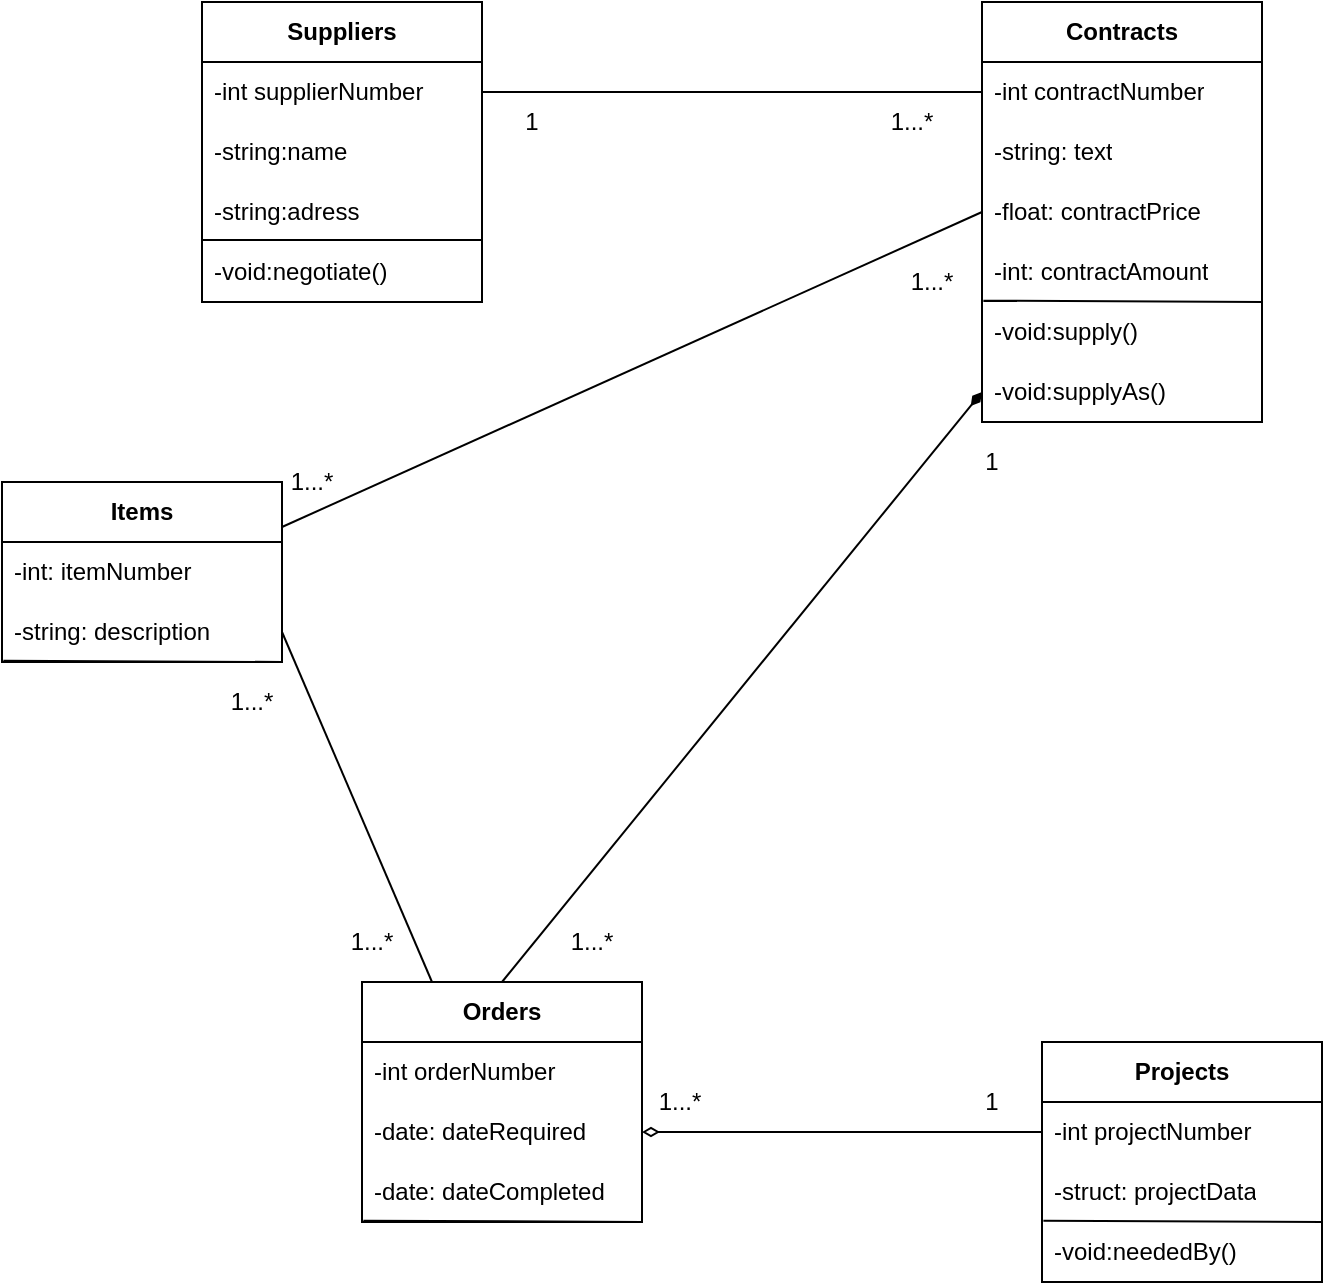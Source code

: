 <mxfile version="20.8.10" type="device"><diagram name="Page-1" id="imaHnynUroSWmO2MxjzD"><mxGraphModel dx="794" dy="519" grid="1" gridSize="10" guides="1" tooltips="1" connect="1" arrows="1" fold="1" page="1" pageScale="1" pageWidth="827" pageHeight="1169" math="0" shadow="0"><root><mxCell id="0"/><mxCell id="1" parent="0"/><mxCell id="Yc388Pl8Zp3_o5qfFSSh-4" value="&lt;b&gt;Suppliers&lt;/b&gt;" style="swimlane;fontStyle=0;childLayout=stackLayout;horizontal=1;startSize=30;horizontalStack=0;resizeParent=1;resizeParentMax=0;resizeLast=0;collapsible=1;marginBottom=0;whiteSpace=wrap;html=1;" vertex="1" parent="1"><mxGeometry x="150" width="140" height="150" as="geometry"/></mxCell><mxCell id="Yc388Pl8Zp3_o5qfFSSh-5" value="-int supplierNumber" style="text;strokeColor=none;fillColor=none;align=left;verticalAlign=middle;spacingLeft=4;spacingRight=4;overflow=hidden;points=[[0,0.5],[1,0.5]];portConstraint=eastwest;rotatable=0;whiteSpace=wrap;html=1;" vertex="1" parent="Yc388Pl8Zp3_o5qfFSSh-4"><mxGeometry y="30" width="140" height="30" as="geometry"/></mxCell><mxCell id="Yc388Pl8Zp3_o5qfFSSh-6" value="-string:name" style="text;strokeColor=none;fillColor=none;align=left;verticalAlign=middle;spacingLeft=4;spacingRight=4;overflow=hidden;points=[[0,0.5],[1,0.5]];portConstraint=eastwest;rotatable=0;whiteSpace=wrap;html=1;" vertex="1" parent="Yc388Pl8Zp3_o5qfFSSh-4"><mxGeometry y="60" width="140" height="30" as="geometry"/></mxCell><mxCell id="Yc388Pl8Zp3_o5qfFSSh-7" value="-string:adress" style="text;strokeColor=none;fillColor=none;align=left;verticalAlign=middle;spacingLeft=4;spacingRight=4;overflow=hidden;points=[[0,0.5],[1,0.5]];portConstraint=eastwest;rotatable=0;whiteSpace=wrap;html=1;" vertex="1" parent="Yc388Pl8Zp3_o5qfFSSh-4"><mxGeometry y="90" width="140" height="30" as="geometry"/></mxCell><mxCell id="Yc388Pl8Zp3_o5qfFSSh-8" value="-void:negotiate()" style="text;strokeColor=none;fillColor=none;align=left;verticalAlign=middle;spacingLeft=4;spacingRight=4;overflow=hidden;points=[[0,0.5],[1,0.5]];portConstraint=eastwest;rotatable=0;whiteSpace=wrap;html=1;" vertex="1" parent="Yc388Pl8Zp3_o5qfFSSh-4"><mxGeometry y="120" width="140" height="30" as="geometry"/></mxCell><mxCell id="Yc388Pl8Zp3_o5qfFSSh-10" value="" style="endArrow=none;html=1;rounded=0;" edge="1" parent="Yc388Pl8Zp3_o5qfFSSh-4"><mxGeometry width="50" height="50" relative="1" as="geometry"><mxPoint y="119" as="sourcePoint"/><mxPoint x="140" y="119" as="targetPoint"/></mxGeometry></mxCell><mxCell id="Yc388Pl8Zp3_o5qfFSSh-11" value="&lt;b&gt;Contracts&lt;/b&gt;" style="swimlane;fontStyle=0;childLayout=stackLayout;horizontal=1;startSize=30;horizontalStack=0;resizeParent=1;resizeParentMax=0;resizeLast=0;collapsible=1;marginBottom=0;whiteSpace=wrap;html=1;" vertex="1" parent="1"><mxGeometry x="540" width="140" height="210" as="geometry"/></mxCell><mxCell id="Yc388Pl8Zp3_o5qfFSSh-12" value="-int contractNumber" style="text;strokeColor=none;fillColor=none;align=left;verticalAlign=middle;spacingLeft=4;spacingRight=4;overflow=hidden;points=[[0,0.5],[1,0.5]];portConstraint=eastwest;rotatable=0;whiteSpace=wrap;html=1;" vertex="1" parent="Yc388Pl8Zp3_o5qfFSSh-11"><mxGeometry y="30" width="140" height="30" as="geometry"/></mxCell><mxCell id="Yc388Pl8Zp3_o5qfFSSh-18" value="-string: text" style="text;strokeColor=none;fillColor=none;align=left;verticalAlign=middle;spacingLeft=4;spacingRight=4;overflow=hidden;points=[[0,0.5],[1,0.5]];portConstraint=eastwest;rotatable=0;whiteSpace=wrap;html=1;" vertex="1" parent="Yc388Pl8Zp3_o5qfFSSh-11"><mxGeometry y="60" width="140" height="30" as="geometry"/></mxCell><mxCell id="Yc388Pl8Zp3_o5qfFSSh-13" value="-float: contractPrice" style="text;strokeColor=none;fillColor=none;align=left;verticalAlign=middle;spacingLeft=4;spacingRight=4;overflow=hidden;points=[[0,0.5],[1,0.5]];portConstraint=eastwest;rotatable=0;whiteSpace=wrap;html=1;" vertex="1" parent="Yc388Pl8Zp3_o5qfFSSh-11"><mxGeometry y="90" width="140" height="30" as="geometry"/></mxCell><mxCell id="Yc388Pl8Zp3_o5qfFSSh-19" value="-int: contractAmount" style="text;strokeColor=none;fillColor=none;align=left;verticalAlign=middle;spacingLeft=4;spacingRight=4;overflow=hidden;points=[[0,0.5],[1,0.5]];portConstraint=eastwest;rotatable=0;whiteSpace=wrap;html=1;" vertex="1" parent="Yc388Pl8Zp3_o5qfFSSh-11"><mxGeometry y="120" width="140" height="30" as="geometry"/></mxCell><mxCell id="Yc388Pl8Zp3_o5qfFSSh-15" value="-void:supply()" style="text;strokeColor=none;fillColor=none;align=left;verticalAlign=middle;spacingLeft=4;spacingRight=4;overflow=hidden;points=[[0,0.5],[1,0.5]];portConstraint=eastwest;rotatable=0;whiteSpace=wrap;html=1;" vertex="1" parent="Yc388Pl8Zp3_o5qfFSSh-11"><mxGeometry y="150" width="140" height="30" as="geometry"/></mxCell><mxCell id="Yc388Pl8Zp3_o5qfFSSh-17" value="" style="endArrow=none;html=1;rounded=0;exitX=1;exitY=0;exitDx=0;exitDy=0;exitPerimeter=0;entryX=0.005;entryY=-0.022;entryDx=0;entryDy=0;entryPerimeter=0;" edge="1" parent="Yc388Pl8Zp3_o5qfFSSh-11" source="Yc388Pl8Zp3_o5qfFSSh-15" target="Yc388Pl8Zp3_o5qfFSSh-15"><mxGeometry width="50" height="50" relative="1" as="geometry"><mxPoint x="-220" y="99" as="sourcePoint"/><mxPoint x="-80" y="99" as="targetPoint"/></mxGeometry></mxCell><mxCell id="Yc388Pl8Zp3_o5qfFSSh-34" value="-void:supplyAs()" style="text;strokeColor=none;fillColor=none;align=left;verticalAlign=middle;spacingLeft=4;spacingRight=4;overflow=hidden;points=[[0,0.5],[1,0.5]];portConstraint=eastwest;rotatable=0;whiteSpace=wrap;html=1;" vertex="1" parent="Yc388Pl8Zp3_o5qfFSSh-11"><mxGeometry y="180" width="140" height="30" as="geometry"/></mxCell><mxCell id="Yc388Pl8Zp3_o5qfFSSh-20" value="&lt;b&gt;Items&lt;/b&gt;" style="swimlane;fontStyle=0;childLayout=stackLayout;horizontal=1;startSize=30;horizontalStack=0;resizeParent=1;resizeParentMax=0;resizeLast=0;collapsible=1;marginBottom=0;whiteSpace=wrap;html=1;" vertex="1" parent="1"><mxGeometry x="50" y="240" width="140" height="90" as="geometry"/></mxCell><mxCell id="Yc388Pl8Zp3_o5qfFSSh-21" value="-int: itemNumber" style="text;strokeColor=none;fillColor=none;align=left;verticalAlign=middle;spacingLeft=4;spacingRight=4;overflow=hidden;points=[[0,0.5],[1,0.5]];portConstraint=eastwest;rotatable=0;whiteSpace=wrap;html=1;" vertex="1" parent="Yc388Pl8Zp3_o5qfFSSh-20"><mxGeometry y="30" width="140" height="30" as="geometry"/></mxCell><mxCell id="Yc388Pl8Zp3_o5qfFSSh-22" value="-string: description" style="text;strokeColor=none;fillColor=none;align=left;verticalAlign=middle;spacingLeft=4;spacingRight=4;overflow=hidden;points=[[0,0.5],[1,0.5]];portConstraint=eastwest;rotatable=0;whiteSpace=wrap;html=1;" vertex="1" parent="Yc388Pl8Zp3_o5qfFSSh-20"><mxGeometry y="60" width="140" height="30" as="geometry"/></mxCell><mxCell id="Yc388Pl8Zp3_o5qfFSSh-26" value="" style="endArrow=none;html=1;rounded=0;exitX=1;exitY=0;exitDx=0;exitDy=0;exitPerimeter=0;entryX=0.005;entryY=-0.022;entryDx=0;entryDy=0;entryPerimeter=0;" edge="1" parent="Yc388Pl8Zp3_o5qfFSSh-20"><mxGeometry width="50" height="50" relative="1" as="geometry"><mxPoint x="140" y="90" as="sourcePoint"/><mxPoint x="0.7" y="89.34" as="targetPoint"/></mxGeometry></mxCell><mxCell id="Yc388Pl8Zp3_o5qfFSSh-27" value="&lt;b&gt;Orders&lt;/b&gt;" style="swimlane;fontStyle=0;childLayout=stackLayout;horizontal=1;startSize=30;horizontalStack=0;resizeParent=1;resizeParentMax=0;resizeLast=0;collapsible=1;marginBottom=0;whiteSpace=wrap;html=1;" vertex="1" parent="1"><mxGeometry x="230" y="490" width="140" height="120" as="geometry"/></mxCell><mxCell id="Yc388Pl8Zp3_o5qfFSSh-28" value="-int orderNumber" style="text;strokeColor=none;fillColor=none;align=left;verticalAlign=middle;spacingLeft=4;spacingRight=4;overflow=hidden;points=[[0,0.5],[1,0.5]];portConstraint=eastwest;rotatable=0;whiteSpace=wrap;html=1;" vertex="1" parent="Yc388Pl8Zp3_o5qfFSSh-27"><mxGeometry y="30" width="140" height="30" as="geometry"/></mxCell><mxCell id="Yc388Pl8Zp3_o5qfFSSh-29" value="-date: dateRequired" style="text;strokeColor=none;fillColor=none;align=left;verticalAlign=middle;spacingLeft=4;spacingRight=4;overflow=hidden;points=[[0,0.5],[1,0.5]];portConstraint=eastwest;rotatable=0;whiteSpace=wrap;html=1;" vertex="1" parent="Yc388Pl8Zp3_o5qfFSSh-27"><mxGeometry y="60" width="140" height="30" as="geometry"/></mxCell><mxCell id="Yc388Pl8Zp3_o5qfFSSh-30" value="-date: dateCompleted" style="text;strokeColor=none;fillColor=none;align=left;verticalAlign=middle;spacingLeft=4;spacingRight=4;overflow=hidden;points=[[0,0.5],[1,0.5]];portConstraint=eastwest;rotatable=0;whiteSpace=wrap;html=1;" vertex="1" parent="Yc388Pl8Zp3_o5qfFSSh-27"><mxGeometry y="90" width="140" height="30" as="geometry"/></mxCell><mxCell id="Yc388Pl8Zp3_o5qfFSSh-33" value="" style="endArrow=none;html=1;rounded=0;exitX=1;exitY=0;exitDx=0;exitDy=0;exitPerimeter=0;entryX=0.005;entryY=-0.022;entryDx=0;entryDy=0;entryPerimeter=0;" edge="1" parent="Yc388Pl8Zp3_o5qfFSSh-27"><mxGeometry width="50" height="50" relative="1" as="geometry"><mxPoint x="140" y="120" as="sourcePoint"/><mxPoint x="0.7" y="119.34" as="targetPoint"/></mxGeometry></mxCell><mxCell id="Yc388Pl8Zp3_o5qfFSSh-35" value="&lt;b&gt;Projects&lt;/b&gt;" style="swimlane;fontStyle=0;childLayout=stackLayout;horizontal=1;startSize=30;horizontalStack=0;resizeParent=1;resizeParentMax=0;resizeLast=0;collapsible=1;marginBottom=0;whiteSpace=wrap;html=1;" vertex="1" parent="1"><mxGeometry x="570" y="520" width="140" height="120" as="geometry"/></mxCell><mxCell id="Yc388Pl8Zp3_o5qfFSSh-36" value="-int projectNumber" style="text;strokeColor=none;fillColor=none;align=left;verticalAlign=middle;spacingLeft=4;spacingRight=4;overflow=hidden;points=[[0,0.5],[1,0.5]];portConstraint=eastwest;rotatable=0;whiteSpace=wrap;html=1;" vertex="1" parent="Yc388Pl8Zp3_o5qfFSSh-35"><mxGeometry y="30" width="140" height="30" as="geometry"/></mxCell><mxCell id="Yc388Pl8Zp3_o5qfFSSh-37" value="-struct: projectData" style="text;strokeColor=none;fillColor=none;align=left;verticalAlign=middle;spacingLeft=4;spacingRight=4;overflow=hidden;points=[[0,0.5],[1,0.5]];portConstraint=eastwest;rotatable=0;whiteSpace=wrap;html=1;" vertex="1" parent="Yc388Pl8Zp3_o5qfFSSh-35"><mxGeometry y="60" width="140" height="30" as="geometry"/></mxCell><mxCell id="Yc388Pl8Zp3_o5qfFSSh-39" value="-void:neededBy()" style="text;strokeColor=none;fillColor=none;align=left;verticalAlign=middle;spacingLeft=4;spacingRight=4;overflow=hidden;points=[[0,0.5],[1,0.5]];portConstraint=eastwest;rotatable=0;whiteSpace=wrap;html=1;" vertex="1" parent="Yc388Pl8Zp3_o5qfFSSh-35"><mxGeometry y="90" width="140" height="30" as="geometry"/></mxCell><mxCell id="Yc388Pl8Zp3_o5qfFSSh-40" value="" style="endArrow=none;html=1;rounded=0;exitX=1;exitY=0;exitDx=0;exitDy=0;exitPerimeter=0;entryX=0.005;entryY=-0.022;entryDx=0;entryDy=0;entryPerimeter=0;" edge="1" parent="Yc388Pl8Zp3_o5qfFSSh-35" source="Yc388Pl8Zp3_o5qfFSSh-39" target="Yc388Pl8Zp3_o5qfFSSh-39"><mxGeometry width="50" height="50" relative="1" as="geometry"><mxPoint x="-220" y="99" as="sourcePoint"/><mxPoint x="-80" y="99" as="targetPoint"/></mxGeometry></mxCell><mxCell id="Yc388Pl8Zp3_o5qfFSSh-42" value="" style="endArrow=diamondThin;html=1;rounded=0;exitX=0;exitY=0.5;exitDx=0;exitDy=0;entryX=1;entryY=0.5;entryDx=0;entryDy=0;endFill=0;jumpSize=15;targetPerimeterSpacing=8;sourcePerimeterSpacing=6;" edge="1" parent="1" source="Yc388Pl8Zp3_o5qfFSSh-36" target="Yc388Pl8Zp3_o5qfFSSh-29"><mxGeometry width="50" height="50" relative="1" as="geometry"><mxPoint x="390" y="400" as="sourcePoint"/><mxPoint x="440" y="350" as="targetPoint"/></mxGeometry></mxCell><mxCell id="Yc388Pl8Zp3_o5qfFSSh-43" value="" style="endArrow=none;html=1;rounded=0;sourcePerimeterSpacing=6;targetPerimeterSpacing=8;jumpSize=15;exitX=0.25;exitY=0;exitDx=0;exitDy=0;entryX=1;entryY=0.5;entryDx=0;entryDy=0;" edge="1" parent="1" source="Yc388Pl8Zp3_o5qfFSSh-27" target="Yc388Pl8Zp3_o5qfFSSh-22"><mxGeometry width="50" height="50" relative="1" as="geometry"><mxPoint x="270" y="400" as="sourcePoint"/><mxPoint x="320" y="350" as="targetPoint"/></mxGeometry></mxCell><mxCell id="Yc388Pl8Zp3_o5qfFSSh-44" value="" style="endArrow=none;html=1;rounded=0;sourcePerimeterSpacing=6;targetPerimeterSpacing=8;jumpSize=15;exitX=1;exitY=0.5;exitDx=0;exitDy=0;entryX=0;entryY=0.5;entryDx=0;entryDy=0;" edge="1" parent="1" source="Yc388Pl8Zp3_o5qfFSSh-5" target="Yc388Pl8Zp3_o5qfFSSh-12"><mxGeometry width="50" height="50" relative="1" as="geometry"><mxPoint x="270" y="200" as="sourcePoint"/><mxPoint x="320" y="150" as="targetPoint"/></mxGeometry></mxCell><mxCell id="Yc388Pl8Zp3_o5qfFSSh-45" value="" style="endArrow=none;html=1;rounded=0;sourcePerimeterSpacing=6;targetPerimeterSpacing=8;jumpSize=15;exitX=1;exitY=0.25;exitDx=0;exitDy=0;entryX=0;entryY=0.5;entryDx=0;entryDy=0;" edge="1" parent="1" source="Yc388Pl8Zp3_o5qfFSSh-20" target="Yc388Pl8Zp3_o5qfFSSh-13"><mxGeometry width="50" height="50" relative="1" as="geometry"><mxPoint x="300" y="115" as="sourcePoint"/><mxPoint x="390" y="145" as="targetPoint"/></mxGeometry></mxCell><mxCell id="Yc388Pl8Zp3_o5qfFSSh-46" value="" style="endArrow=diamondThin;html=1;rounded=0;sourcePerimeterSpacing=6;targetPerimeterSpacing=8;jumpSize=15;exitX=0.5;exitY=0;exitDx=0;exitDy=0;entryX=0;entryY=0.5;entryDx=0;entryDy=0;endFill=1;" edge="1" parent="1" source="Yc388Pl8Zp3_o5qfFSSh-27" target="Yc388Pl8Zp3_o5qfFSSh-34"><mxGeometry width="50" height="50" relative="1" as="geometry"><mxPoint x="270" y="300" as="sourcePoint"/><mxPoint x="470" y="390" as="targetPoint"/></mxGeometry></mxCell><mxCell id="Yc388Pl8Zp3_o5qfFSSh-47" value="1" style="text;html=1;strokeColor=none;fillColor=none;align=center;verticalAlign=middle;whiteSpace=wrap;rounded=0;" vertex="1" parent="1"><mxGeometry x="290" y="50" width="50" height="20" as="geometry"/></mxCell><mxCell id="Yc388Pl8Zp3_o5qfFSSh-48" value="1...*" style="text;html=1;strokeColor=none;fillColor=none;align=center;verticalAlign=middle;whiteSpace=wrap;rounded=0;" vertex="1" parent="1"><mxGeometry x="480" y="50" width="50" height="20" as="geometry"/></mxCell><mxCell id="Yc388Pl8Zp3_o5qfFSSh-49" value="1...*" style="text;html=1;strokeColor=none;fillColor=none;align=center;verticalAlign=middle;whiteSpace=wrap;rounded=0;" vertex="1" parent="1"><mxGeometry x="490" y="130" width="50" height="20" as="geometry"/></mxCell><mxCell id="Yc388Pl8Zp3_o5qfFSSh-50" value="1...*" style="text;html=1;strokeColor=none;fillColor=none;align=center;verticalAlign=middle;whiteSpace=wrap;rounded=0;" vertex="1" parent="1"><mxGeometry x="180" y="230" width="50" height="20" as="geometry"/></mxCell><mxCell id="Yc388Pl8Zp3_o5qfFSSh-51" value="1" style="text;html=1;strokeColor=none;fillColor=none;align=center;verticalAlign=middle;whiteSpace=wrap;rounded=0;" vertex="1" parent="1"><mxGeometry x="520" y="220" width="50" height="20" as="geometry"/></mxCell><mxCell id="Yc388Pl8Zp3_o5qfFSSh-52" value="1...*" style="text;html=1;strokeColor=none;fillColor=none;align=center;verticalAlign=middle;whiteSpace=wrap;rounded=0;" vertex="1" parent="1"><mxGeometry x="320" y="460" width="50" height="20" as="geometry"/></mxCell><mxCell id="Yc388Pl8Zp3_o5qfFSSh-53" value="1...*" style="text;html=1;strokeColor=none;fillColor=none;align=center;verticalAlign=middle;whiteSpace=wrap;rounded=0;" vertex="1" parent="1"><mxGeometry x="210" y="460" width="50" height="20" as="geometry"/></mxCell><mxCell id="Yc388Pl8Zp3_o5qfFSSh-54" value="1...*" style="text;html=1;strokeColor=none;fillColor=none;align=center;verticalAlign=middle;whiteSpace=wrap;rounded=0;" vertex="1" parent="1"><mxGeometry x="150" y="340" width="50" height="20" as="geometry"/></mxCell><mxCell id="Yc388Pl8Zp3_o5qfFSSh-55" value="1...*" style="text;html=1;strokeColor=none;fillColor=none;align=center;verticalAlign=middle;whiteSpace=wrap;rounded=0;" vertex="1" parent="1"><mxGeometry x="364" y="540" width="50" height="20" as="geometry"/></mxCell><mxCell id="Yc388Pl8Zp3_o5qfFSSh-56" value="1" style="text;html=1;strokeColor=none;fillColor=none;align=center;verticalAlign=middle;whiteSpace=wrap;rounded=0;" vertex="1" parent="1"><mxGeometry x="520" y="540" width="50" height="20" as="geometry"/></mxCell></root></mxGraphModel></diagram></mxfile>